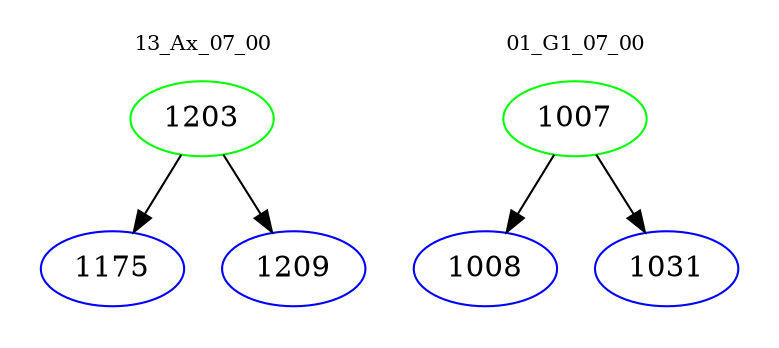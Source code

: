 digraph{
subgraph cluster_0 {
color = white
label = "13_Ax_07_00";
fontsize=10;
T0_1203 [label="1203", color="green"]
T0_1203 -> T0_1175 [color="black"]
T0_1175 [label="1175", color="blue"]
T0_1203 -> T0_1209 [color="black"]
T0_1209 [label="1209", color="blue"]
}
subgraph cluster_1 {
color = white
label = "01_G1_07_00";
fontsize=10;
T1_1007 [label="1007", color="green"]
T1_1007 -> T1_1008 [color="black"]
T1_1008 [label="1008", color="blue"]
T1_1007 -> T1_1031 [color="black"]
T1_1031 [label="1031", color="blue"]
}
}

